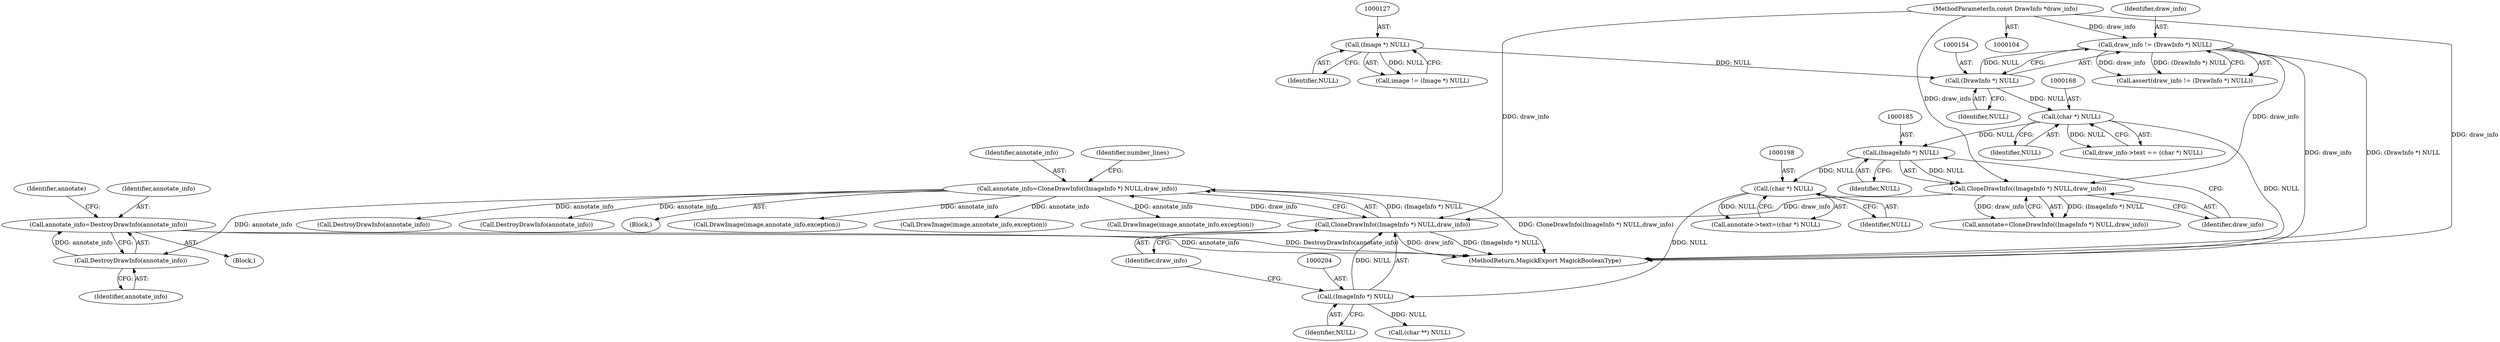 digraph "0_ImageMagick_f595a1985233c399a05c0c37cc41de16a90dd025@pointer" {
"1000363" [label="(Call,annotate_info=DestroyDrawInfo(annotate_info))"];
"1000365" [label="(Call,DestroyDrawInfo(annotate_info))"];
"1000200" [label="(Call,annotate_info=CloneDrawInfo((ImageInfo *) NULL,draw_info))"];
"1000202" [label="(Call,CloneDrawInfo((ImageInfo *) NULL,draw_info))"];
"1000203" [label="(Call,(ImageInfo *) NULL)"];
"1000197" [label="(Call,(char *) NULL)"];
"1000184" [label="(Call,(ImageInfo *) NULL)"];
"1000167" [label="(Call,(char *) NULL)"];
"1000153" [label="(Call,(DrawInfo *) NULL)"];
"1000126" [label="(Call,(Image *) NULL)"];
"1000183" [label="(Call,CloneDrawInfo((ImageInfo *) NULL,draw_info))"];
"1000151" [label="(Call,draw_info != (DrawInfo *) NULL)"];
"1000106" [label="(MethodParameterIn,const DrawInfo *draw_info)"];
"1000150" [label="(Call,assert(draw_info != (DrawInfo *) NULL))"];
"1000197" [label="(Call,(char *) NULL)"];
"1000128" [label="(Identifier,NULL)"];
"1000163" [label="(Call,draw_info->text == (char *) NULL)"];
"1000245" [label="(Call,DestroyDrawInfo(annotate_info))"];
"1000187" [label="(Identifier,draw_info)"];
"1000201" [label="(Identifier,annotate_info)"];
"1000365" [label="(Call,DestroyDrawInfo(annotate_info))"];
"1002035" [label="(Call,DestroyDrawInfo(annotate_info))"];
"1000155" [label="(Identifier,NULL)"];
"1000108" [label="(Block,)"];
"1002029" [label="(Call,DrawImage(image,annotate_info,exception))"];
"1000199" [label="(Identifier,NULL)"];
"1000169" [label="(Identifier,NULL)"];
"1000203" [label="(Call,(ImageInfo *) NULL)"];
"1000200" [label="(Call,annotate_info=CloneDrawInfo((ImageInfo *) NULL,draw_info))"];
"1000181" [label="(Call,annotate=CloneDrawInfo((ImageInfo *) NULL,draw_info))"];
"1000364" [label="(Identifier,annotate_info)"];
"1000205" [label="(Identifier,NULL)"];
"1000167" [label="(Call,(char *) NULL)"];
"1000206" [label="(Identifier,draw_info)"];
"1002049" [label="(MethodReturn,MagickExport MagickBooleanType)"];
"1000239" [label="(Call,(char **) NULL)"];
"1000363" [label="(Call,annotate_info=DestroyDrawInfo(annotate_info))"];
"1001970" [label="(Call,DrawImage(image,annotate_info,exception))"];
"1000366" [label="(Identifier,annotate_info)"];
"1000184" [label="(Call,(ImageInfo *) NULL)"];
"1001933" [label="(Call,DrawImage(image,annotate_info,exception))"];
"1000186" [label="(Identifier,NULL)"];
"1000208" [label="(Identifier,number_lines)"];
"1000153" [label="(Call,(DrawInfo *) NULL)"];
"1000151" [label="(Call,draw_info != (DrawInfo *) NULL)"];
"1000126" [label="(Call,(Image *) NULL)"];
"1000183" [label="(Call,CloneDrawInfo((ImageInfo *) NULL,draw_info))"];
"1000193" [label="(Call,annotate->text=(char *) NULL)"];
"1000152" [label="(Identifier,draw_info)"];
"1000106" [label="(MethodParameterIn,const DrawInfo *draw_info)"];
"1000362" [label="(Block,)"];
"1000368" [label="(Identifier,annotate)"];
"1000124" [label="(Call,image != (Image *) NULL)"];
"1000202" [label="(Call,CloneDrawInfo((ImageInfo *) NULL,draw_info))"];
"1000363" -> "1000362"  [label="AST: "];
"1000363" -> "1000365"  [label="CFG: "];
"1000364" -> "1000363"  [label="AST: "];
"1000365" -> "1000363"  [label="AST: "];
"1000368" -> "1000363"  [label="CFG: "];
"1000363" -> "1002049"  [label="DDG: DestroyDrawInfo(annotate_info)"];
"1000363" -> "1002049"  [label="DDG: annotate_info"];
"1000365" -> "1000363"  [label="DDG: annotate_info"];
"1000365" -> "1000366"  [label="CFG: "];
"1000366" -> "1000365"  [label="AST: "];
"1000200" -> "1000365"  [label="DDG: annotate_info"];
"1000200" -> "1000108"  [label="AST: "];
"1000200" -> "1000202"  [label="CFG: "];
"1000201" -> "1000200"  [label="AST: "];
"1000202" -> "1000200"  [label="AST: "];
"1000208" -> "1000200"  [label="CFG: "];
"1000200" -> "1002049"  [label="DDG: CloneDrawInfo((ImageInfo *) NULL,draw_info)"];
"1000202" -> "1000200"  [label="DDG: (ImageInfo *) NULL"];
"1000202" -> "1000200"  [label="DDG: draw_info"];
"1000200" -> "1000245"  [label="DDG: annotate_info"];
"1000200" -> "1001933"  [label="DDG: annotate_info"];
"1000200" -> "1001970"  [label="DDG: annotate_info"];
"1000200" -> "1002029"  [label="DDG: annotate_info"];
"1000200" -> "1002035"  [label="DDG: annotate_info"];
"1000202" -> "1000206"  [label="CFG: "];
"1000203" -> "1000202"  [label="AST: "];
"1000206" -> "1000202"  [label="AST: "];
"1000202" -> "1002049"  [label="DDG: draw_info"];
"1000202" -> "1002049"  [label="DDG: (ImageInfo *) NULL"];
"1000203" -> "1000202"  [label="DDG: NULL"];
"1000183" -> "1000202"  [label="DDG: draw_info"];
"1000106" -> "1000202"  [label="DDG: draw_info"];
"1000203" -> "1000205"  [label="CFG: "];
"1000204" -> "1000203"  [label="AST: "];
"1000205" -> "1000203"  [label="AST: "];
"1000206" -> "1000203"  [label="CFG: "];
"1000197" -> "1000203"  [label="DDG: NULL"];
"1000203" -> "1000239"  [label="DDG: NULL"];
"1000197" -> "1000193"  [label="AST: "];
"1000197" -> "1000199"  [label="CFG: "];
"1000198" -> "1000197"  [label="AST: "];
"1000199" -> "1000197"  [label="AST: "];
"1000193" -> "1000197"  [label="CFG: "];
"1000197" -> "1000193"  [label="DDG: NULL"];
"1000184" -> "1000197"  [label="DDG: NULL"];
"1000184" -> "1000183"  [label="AST: "];
"1000184" -> "1000186"  [label="CFG: "];
"1000185" -> "1000184"  [label="AST: "];
"1000186" -> "1000184"  [label="AST: "];
"1000187" -> "1000184"  [label="CFG: "];
"1000184" -> "1000183"  [label="DDG: NULL"];
"1000167" -> "1000184"  [label="DDG: NULL"];
"1000167" -> "1000163"  [label="AST: "];
"1000167" -> "1000169"  [label="CFG: "];
"1000168" -> "1000167"  [label="AST: "];
"1000169" -> "1000167"  [label="AST: "];
"1000163" -> "1000167"  [label="CFG: "];
"1000167" -> "1002049"  [label="DDG: NULL"];
"1000167" -> "1000163"  [label="DDG: NULL"];
"1000153" -> "1000167"  [label="DDG: NULL"];
"1000153" -> "1000151"  [label="AST: "];
"1000153" -> "1000155"  [label="CFG: "];
"1000154" -> "1000153"  [label="AST: "];
"1000155" -> "1000153"  [label="AST: "];
"1000151" -> "1000153"  [label="CFG: "];
"1000153" -> "1000151"  [label="DDG: NULL"];
"1000126" -> "1000153"  [label="DDG: NULL"];
"1000126" -> "1000124"  [label="AST: "];
"1000126" -> "1000128"  [label="CFG: "];
"1000127" -> "1000126"  [label="AST: "];
"1000128" -> "1000126"  [label="AST: "];
"1000124" -> "1000126"  [label="CFG: "];
"1000126" -> "1000124"  [label="DDG: NULL"];
"1000183" -> "1000181"  [label="AST: "];
"1000183" -> "1000187"  [label="CFG: "];
"1000187" -> "1000183"  [label="AST: "];
"1000181" -> "1000183"  [label="CFG: "];
"1000183" -> "1000181"  [label="DDG: (ImageInfo *) NULL"];
"1000183" -> "1000181"  [label="DDG: draw_info"];
"1000151" -> "1000183"  [label="DDG: draw_info"];
"1000106" -> "1000183"  [label="DDG: draw_info"];
"1000151" -> "1000150"  [label="AST: "];
"1000152" -> "1000151"  [label="AST: "];
"1000150" -> "1000151"  [label="CFG: "];
"1000151" -> "1002049"  [label="DDG: draw_info"];
"1000151" -> "1002049"  [label="DDG: (DrawInfo *) NULL"];
"1000151" -> "1000150"  [label="DDG: draw_info"];
"1000151" -> "1000150"  [label="DDG: (DrawInfo *) NULL"];
"1000106" -> "1000151"  [label="DDG: draw_info"];
"1000106" -> "1000104"  [label="AST: "];
"1000106" -> "1002049"  [label="DDG: draw_info"];
}
